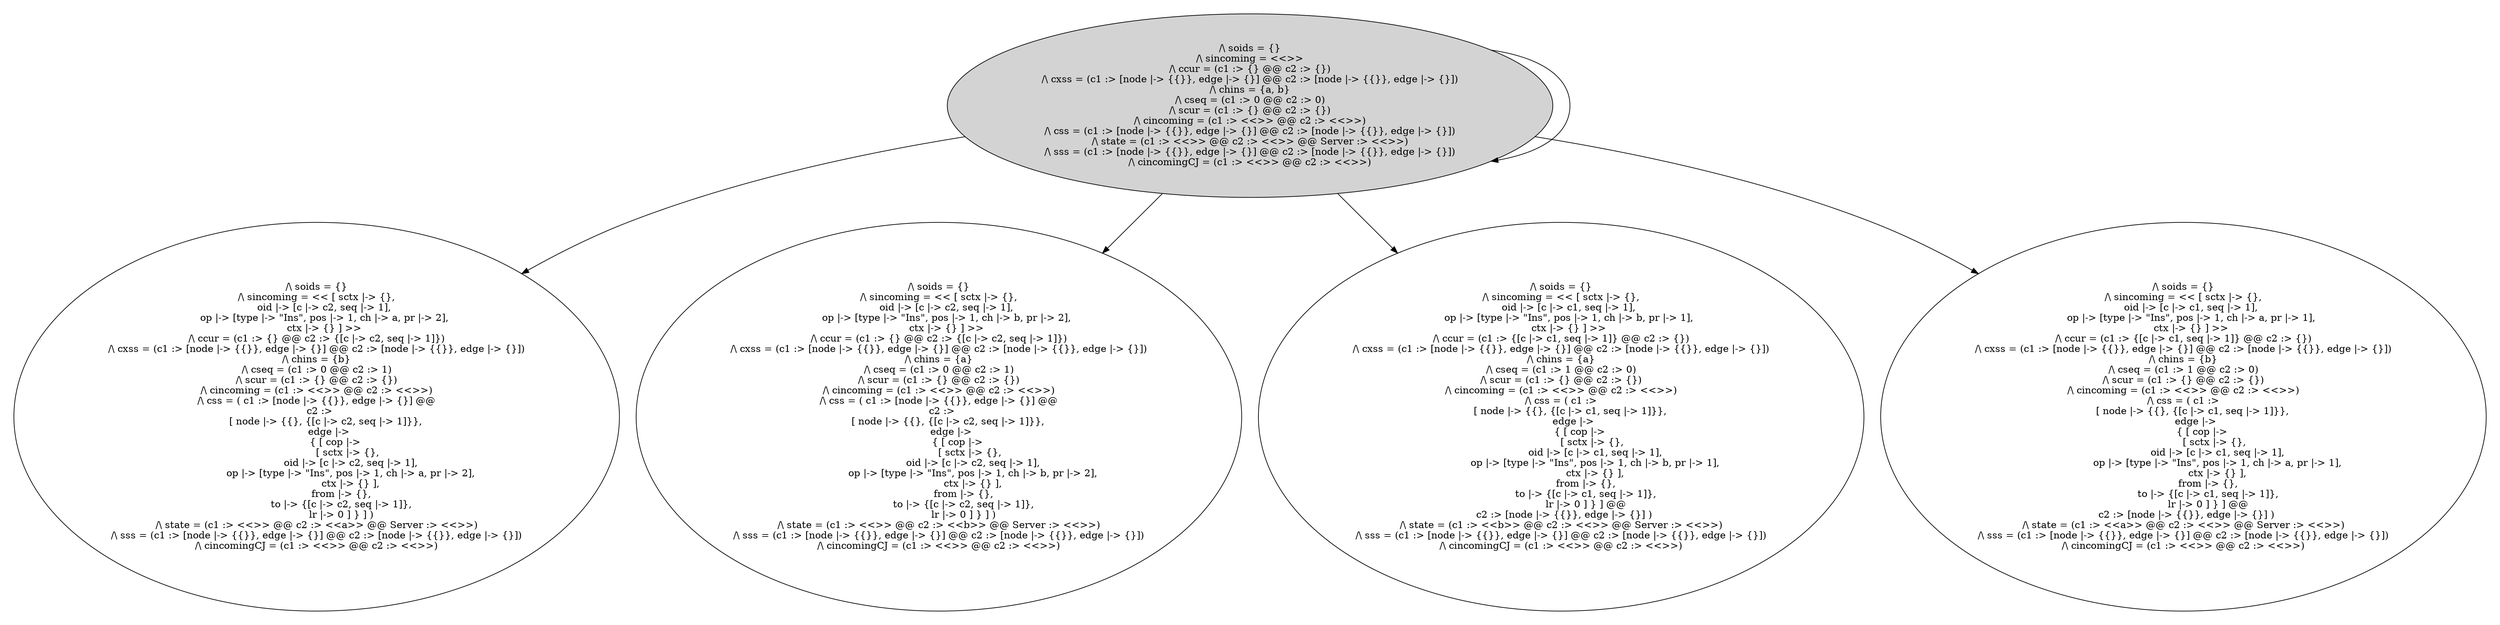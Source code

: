 digraph DiskGraph {
nodesep=0.35;
subgraph cluster_graph {
color="white";
-5772242913186935567 [style = filled] [label="/\\ soids = {}
/\\ sincoming = <<>>
/\\ ccur = (c1 :> {} @@ c2 :> {})
/\\ cxss = (c1 :> [node |-> {{}}, edge |-> {}] @@ c2 :> [node |-> {{}}, edge |-> {}])
/\\ chins = {a, b}
/\\ cseq = (c1 :> 0 @@ c2 :> 0)
/\\ scur = (c1 :> {} @@ c2 :> {})
/\\ cincoming = (c1 :> <<>> @@ c2 :> <<>>)
/\\ css = (c1 :> [node |-> {{}}, edge |-> {}] @@ c2 :> [node |-> {{}}, edge |-> {}])
/\\ state = (c1 :> <<>> @@ c2 :> <<>> @@ Server :> <<>>)
/\\ sss = (c1 :> [node |-> {{}}, edge |-> {}] @@ c2 :> [node |-> {{}}, edge |-> {}])
/\\ cincomingCJ = (c1 :> <<>> @@ c2 :> <<>>)"]
-5772242913186935567 -> -3347401294854963295;
-3347401294854963295 [label="/\\ soids = {}
/\\ sincoming = << [ sctx |-> {},
     oid |-> [c |-> c2, seq |-> 1],
     op |-> [type |-> \"Ins\", pos |-> 1, ch |-> a, pr |-> 2],
     ctx |-> {} ] >>
/\\ ccur = (c1 :> {} @@ c2 :> {[c |-> c2, seq |-> 1]})
/\\ cxss = (c1 :> [node |-> {{}}, edge |-> {}] @@ c2 :> [node |-> {{}}, edge |-> {}])
/\\ chins = {b}
/\\ cseq = (c1 :> 0 @@ c2 :> 1)
/\\ scur = (c1 :> {} @@ c2 :> {})
/\\ cincoming = (c1 :> <<>> @@ c2 :> <<>>)
/\\ css = ( c1 :> [node |-> {{}}, edge |-> {}] @@
  c2 :>
      [ node |-> {{}, {[c |-> c2, seq |-> 1]}},
        edge |->
            { [ cop |->
                    [ sctx |-> {},
                      oid |-> [c |-> c2, seq |-> 1],
                      op |-> [type |-> \"Ins\", pos |-> 1, ch |-> a, pr |-> 2],
                      ctx |-> {} ],
                from |-> {},
                to |-> {[c |-> c2, seq |-> 1]},
                lr |-> 0 ] } ] )
/\\ state = (c1 :> <<>> @@ c2 :> <<a>> @@ Server :> <<>>)
/\\ sss = (c1 :> [node |-> {{}}, edge |-> {}] @@ c2 :> [node |-> {{}}, edge |-> {}])
/\\ cincomingCJ = (c1 :> <<>> @@ c2 :> <<>>)"];
-5772242913186935567 -> -5772242913186935567;
-5772242913186935567 [label="/\\ soids = {}
/\\ sincoming = <<>>
/\\ ccur = (c1 :> {} @@ c2 :> {})
/\\ cxss = (c1 :> [node |-> {{}}, edge |-> {}] @@ c2 :> [node |-> {{}}, edge |-> {}])
/\\ chins = {a, b}
/\\ cseq = (c1 :> 0 @@ c2 :> 0)
/\\ scur = (c1 :> {} @@ c2 :> {})
/\\ cincoming = (c1 :> <<>> @@ c2 :> <<>>)
/\\ css = (c1 :> [node |-> {{}}, edge |-> {}] @@ c2 :> [node |-> {{}}, edge |-> {}])
/\\ state = (c1 :> <<>> @@ c2 :> <<>> @@ Server :> <<>>)
/\\ sss = (c1 :> [node |-> {{}}, edge |-> {}] @@ c2 :> [node |-> {{}}, edge |-> {}])
/\\ cincomingCJ = (c1 :> <<>> @@ c2 :> <<>>)"];
-5772242913186935567 -> 3272786793363831113;
3272786793363831113 [label="/\\ soids = {}
/\\ sincoming = << [ sctx |-> {},
     oid |-> [c |-> c2, seq |-> 1],
     op |-> [type |-> \"Ins\", pos |-> 1, ch |-> b, pr |-> 2],
     ctx |-> {} ] >>
/\\ ccur = (c1 :> {} @@ c2 :> {[c |-> c2, seq |-> 1]})
/\\ cxss = (c1 :> [node |-> {{}}, edge |-> {}] @@ c2 :> [node |-> {{}}, edge |-> {}])
/\\ chins = {a}
/\\ cseq = (c1 :> 0 @@ c2 :> 1)
/\\ scur = (c1 :> {} @@ c2 :> {})
/\\ cincoming = (c1 :> <<>> @@ c2 :> <<>>)
/\\ css = ( c1 :> [node |-> {{}}, edge |-> {}] @@
  c2 :>
      [ node |-> {{}, {[c |-> c2, seq |-> 1]}},
        edge |->
            { [ cop |->
                    [ sctx |-> {},
                      oid |-> [c |-> c2, seq |-> 1],
                      op |-> [type |-> \"Ins\", pos |-> 1, ch |-> b, pr |-> 2],
                      ctx |-> {} ],
                from |-> {},
                to |-> {[c |-> c2, seq |-> 1]},
                lr |-> 0 ] } ] )
/\\ state = (c1 :> <<>> @@ c2 :> <<b>> @@ Server :> <<>>)
/\\ sss = (c1 :> [node |-> {{}}, edge |-> {}] @@ c2 :> [node |-> {{}}, edge |-> {}])
/\\ cincomingCJ = (c1 :> <<>> @@ c2 :> <<>>)"];
-5772242913186935567 -> -3199902776153476642;
-3199902776153476642 [label="/\\ soids = {}
/\\ sincoming = << [ sctx |-> {},
     oid |-> [c |-> c1, seq |-> 1],
     op |-> [type |-> \"Ins\", pos |-> 1, ch |-> b, pr |-> 1],
     ctx |-> {} ] >>
/\\ ccur = (c1 :> {[c |-> c1, seq |-> 1]} @@ c2 :> {})
/\\ cxss = (c1 :> [node |-> {{}}, edge |-> {}] @@ c2 :> [node |-> {{}}, edge |-> {}])
/\\ chins = {a}
/\\ cseq = (c1 :> 1 @@ c2 :> 0)
/\\ scur = (c1 :> {} @@ c2 :> {})
/\\ cincoming = (c1 :> <<>> @@ c2 :> <<>>)
/\\ css = ( c1 :>
      [ node |-> {{}, {[c |-> c1, seq |-> 1]}},
        edge |->
            { [ cop |->
                    [ sctx |-> {},
                      oid |-> [c |-> c1, seq |-> 1],
                      op |-> [type |-> \"Ins\", pos |-> 1, ch |-> b, pr |-> 1],
                      ctx |-> {} ],
                from |-> {},
                to |-> {[c |-> c1, seq |-> 1]},
                lr |-> 0 ] } ] @@
  c2 :> [node |-> {{}}, edge |-> {}] )
/\\ state = (c1 :> <<b>> @@ c2 :> <<>> @@ Server :> <<>>)
/\\ sss = (c1 :> [node |-> {{}}, edge |-> {}] @@ c2 :> [node |-> {{}}, edge |-> {}])
/\\ cincomingCJ = (c1 :> <<>> @@ c2 :> <<>>)"];
-5772242913186935567 -> -3590144877979867377;
-3590144877979867377 [label="/\\ soids = {}
/\\ sincoming = << [ sctx |-> {},
     oid |-> [c |-> c1, seq |-> 1],
     op |-> [type |-> \"Ins\", pos |-> 1, ch |-> a, pr |-> 1],
     ctx |-> {} ] >>
/\\ ccur = (c1 :> {[c |-> c1, seq |-> 1]} @@ c2 :> {})
/\\ cxss = (c1 :> [node |-> {{}}, edge |-> {}] @@ c2 :> [node |-> {{}}, edge |-> {}])
/\\ chins = {b}
/\\ cseq = (c1 :> 1 @@ c2 :> 0)
/\\ scur = (c1 :> {} @@ c2 :> {})
/\\ cincoming = (c1 :> <<>> @@ c2 :> <<>>)
/\\ css = ( c1 :>
      [ node |-> {{}, {[c |-> c1, seq |-> 1]}},
        edge |->
            { [ cop |->
                    [ sctx |-> {},
                      oid |-> [c |-> c1, seq |-> 1],
                      op |-> [type |-> \"Ins\", pos |-> 1, ch |-> a, pr |-> 1],
                      ctx |-> {} ],
                from |-> {},
                to |-> {[c |-> c1, seq |-> 1]},
                lr |-> 0 ] } ] @@
  c2 :> [node |-> {{}}, edge |-> {}] )
/\\ state = (c1 :> <<a>> @@ c2 :> <<>> @@ Server :> <<>>)
/\\ sss = (c1 :> [node |-> {{}}, edge |-> {}] @@ c2 :> [node |-> {{}}, edge |-> {}])
/\\ cincomingCJ = (c1 :> <<>> @@ c2 :> <<>>)"];
{rank = same; -5772242913186935567;}
}
}